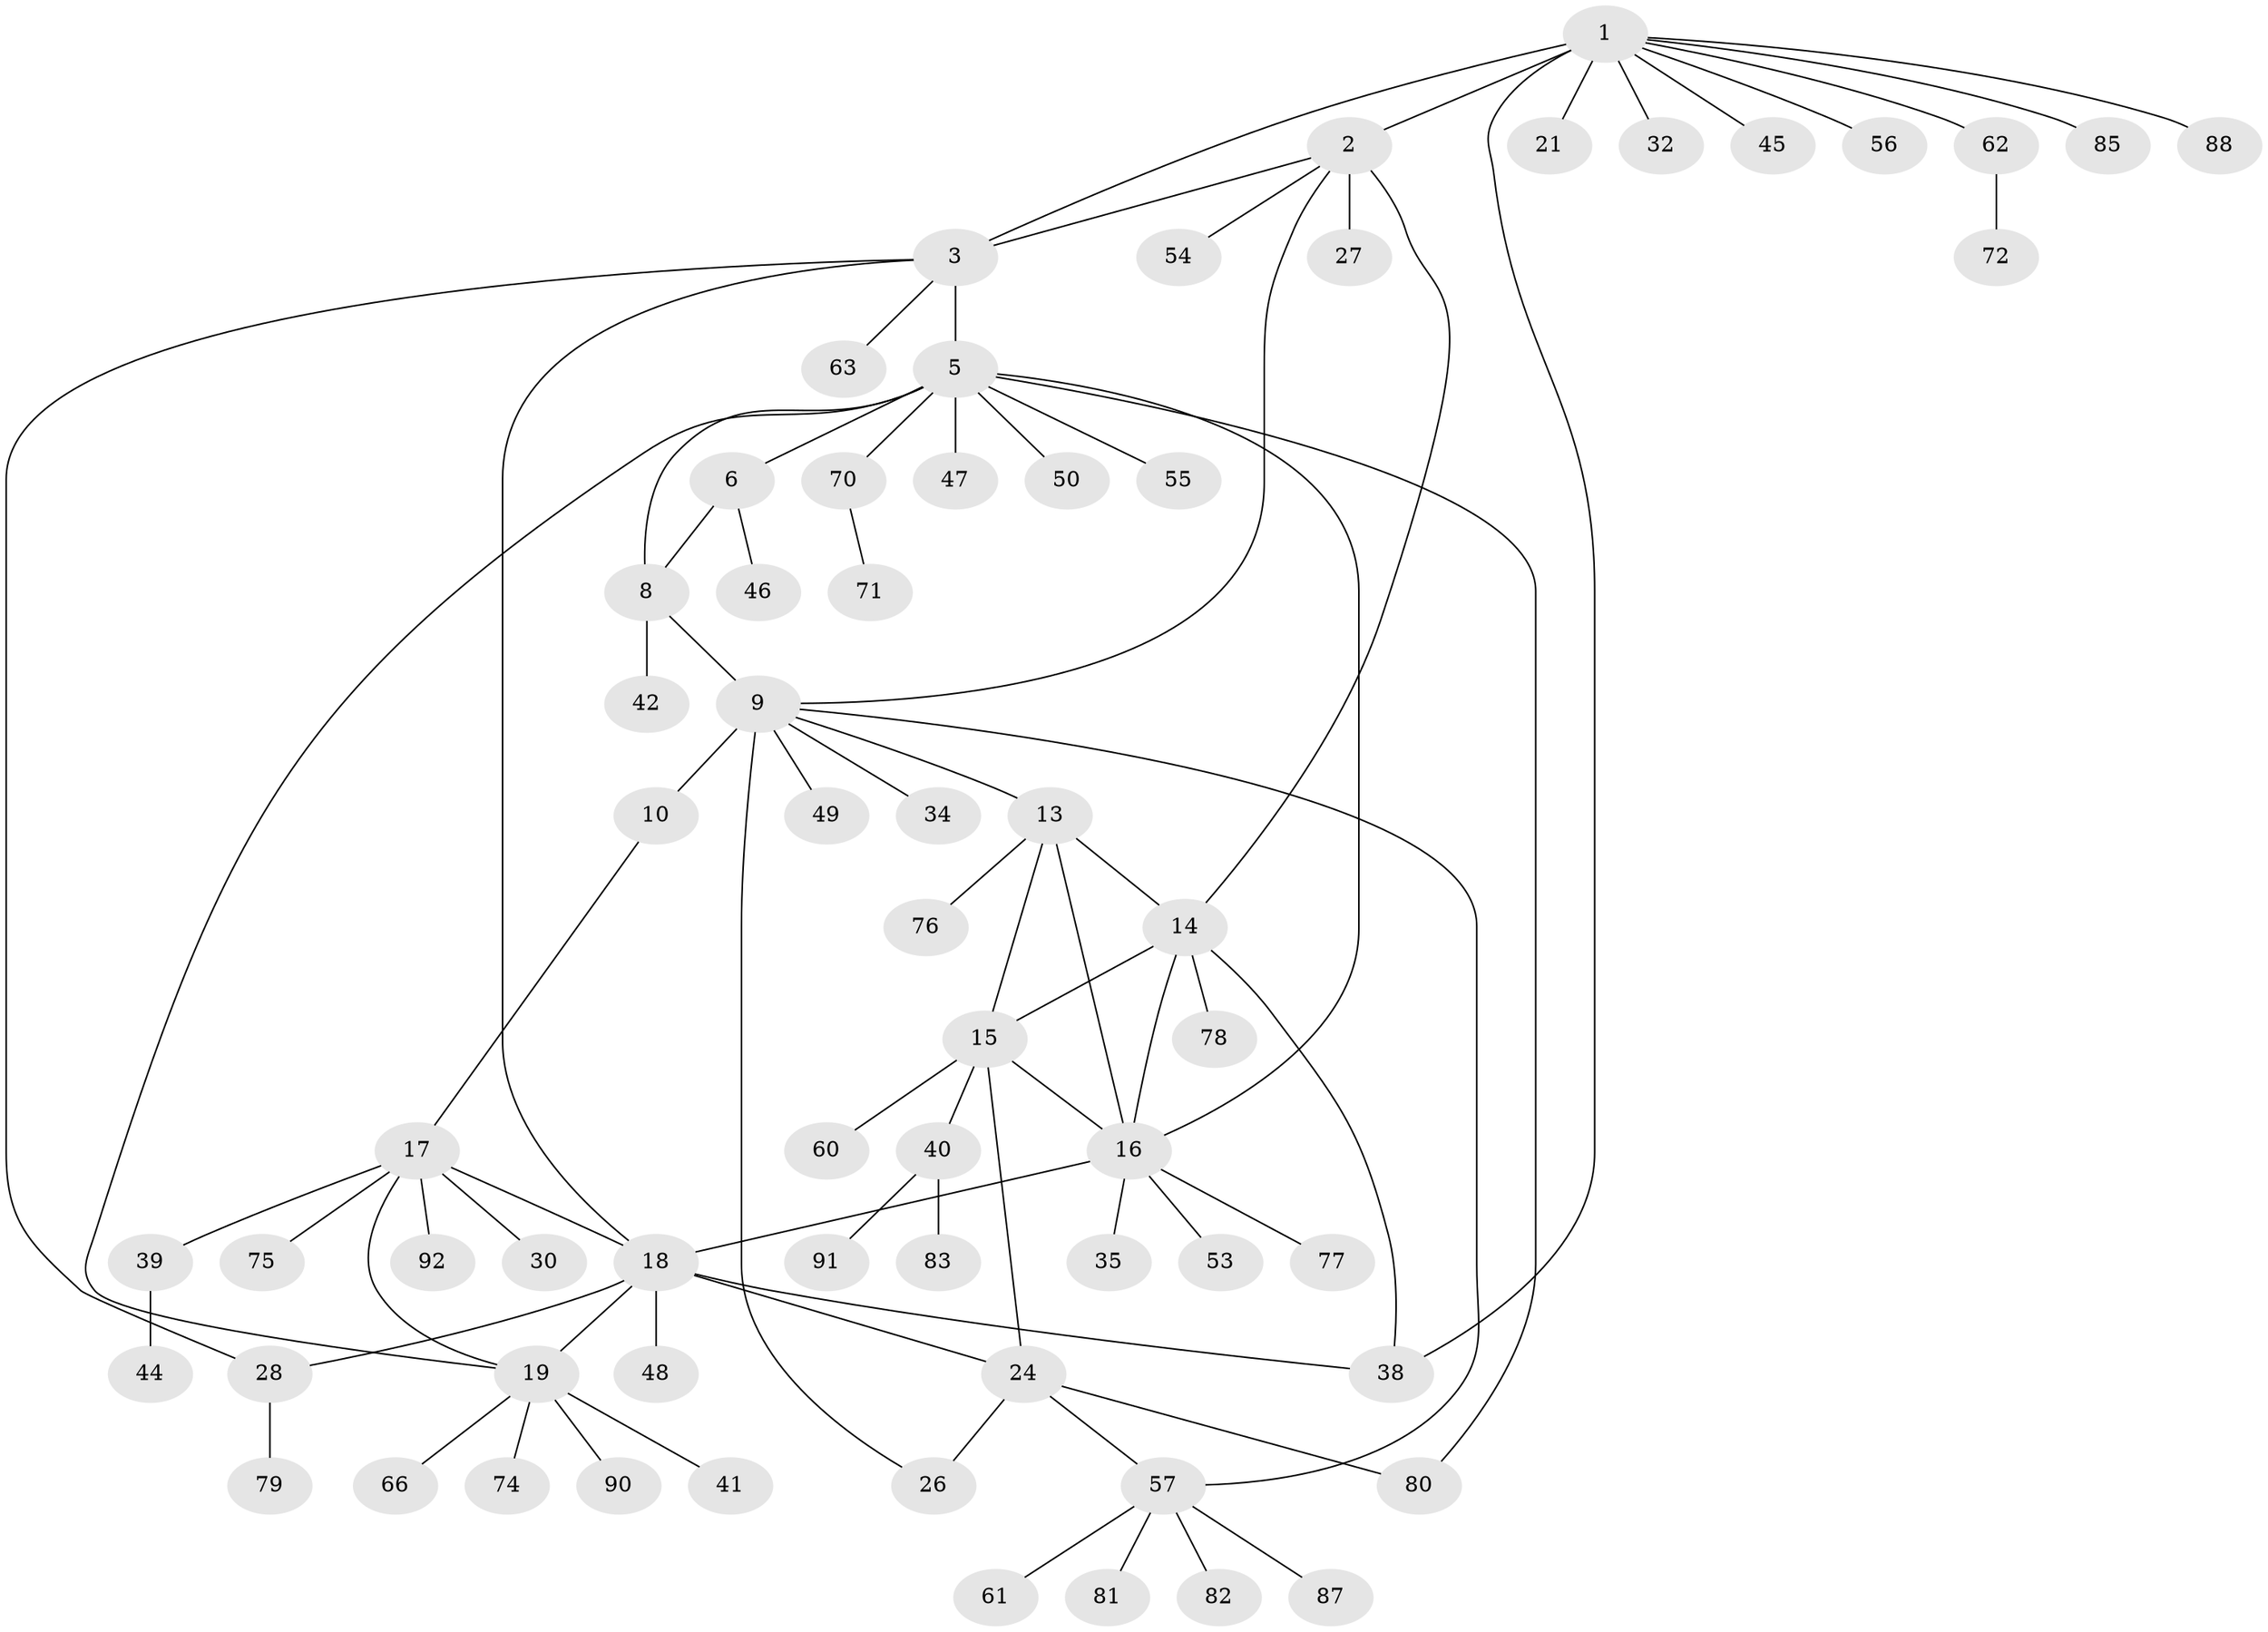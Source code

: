 // Generated by graph-tools (version 1.1) at 2025/52/02/27/25 19:52:18]
// undirected, 65 vertices, 83 edges
graph export_dot {
graph [start="1"]
  node [color=gray90,style=filled];
  1 [super="+4"];
  2 [super="+43"];
  3 [super="+33"];
  5 [super="+7"];
  6 [super="+22"];
  8 [super="+31"];
  9 [super="+11"];
  10 [super="+12"];
  13 [super="+84"];
  14 [super="+86"];
  15 [super="+37"];
  16 [super="+23"];
  17 [super="+25"];
  18 [super="+20"];
  19 [super="+29"];
  21;
  24 [super="+67"];
  26;
  27;
  28 [super="+36"];
  30 [super="+69"];
  32;
  34;
  35;
  38 [super="+73"];
  39;
  40 [super="+64"];
  41;
  42;
  44;
  45;
  46;
  47 [super="+51"];
  48 [super="+52"];
  49 [super="+65"];
  50;
  53 [super="+68"];
  54;
  55;
  56 [super="+58"];
  57 [super="+59"];
  60;
  61;
  62;
  63;
  66;
  70;
  71;
  72 [super="+89"];
  74;
  75;
  76;
  77;
  78;
  79;
  80;
  81;
  82;
  83;
  85;
  87;
  88;
  90;
  91;
  92;
  1 -- 2 [weight=2];
  1 -- 3 [weight=2];
  1 -- 21;
  1 -- 32;
  1 -- 45;
  1 -- 56;
  1 -- 85;
  1 -- 88;
  1 -- 62;
  1 -- 38;
  2 -- 3;
  2 -- 14;
  2 -- 27;
  2 -- 54;
  2 -- 9;
  3 -- 18;
  3 -- 63;
  3 -- 5;
  3 -- 28;
  5 -- 6 [weight=2];
  5 -- 8 [weight=2];
  5 -- 70;
  5 -- 47;
  5 -- 16 [weight=2];
  5 -- 80;
  5 -- 50;
  5 -- 19;
  5 -- 55;
  6 -- 8;
  6 -- 46;
  8 -- 42;
  8 -- 9;
  9 -- 10 [weight=4];
  9 -- 13;
  9 -- 26;
  9 -- 34;
  9 -- 49;
  9 -- 57;
  10 -- 17;
  13 -- 14;
  13 -- 15;
  13 -- 16;
  13 -- 76;
  14 -- 15;
  14 -- 16;
  14 -- 38;
  14 -- 78;
  15 -- 16;
  15 -- 24;
  15 -- 40;
  15 -- 60;
  16 -- 35;
  16 -- 53;
  16 -- 77;
  16 -- 18;
  17 -- 18 [weight=2];
  17 -- 19;
  17 -- 30;
  17 -- 39;
  17 -- 75;
  17 -- 92;
  18 -- 19 [weight=2];
  18 -- 28;
  18 -- 38;
  18 -- 48;
  18 -- 24;
  19 -- 41;
  19 -- 66;
  19 -- 74;
  19 -- 90;
  24 -- 26;
  24 -- 80;
  24 -- 57;
  28 -- 79;
  39 -- 44;
  40 -- 91;
  40 -- 83;
  57 -- 81;
  57 -- 82;
  57 -- 87;
  57 -- 61;
  62 -- 72;
  70 -- 71;
}
